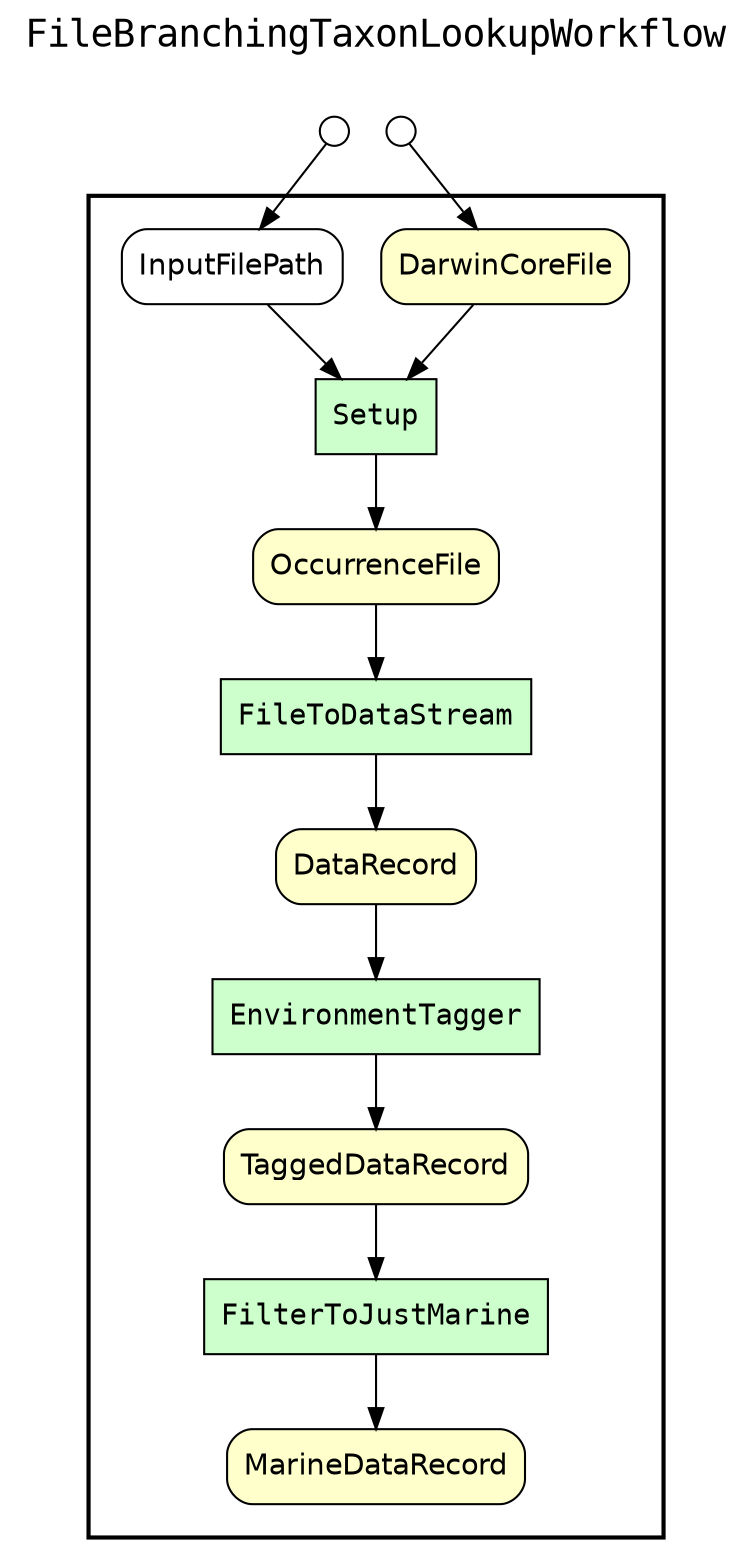 
digraph yw_data_view {
rankdir=TB
fontname=Courier; fontsize=18; labelloc=t
label="FileBranchingTaxonLookupWorkflow"
subgraph cluster_workflow { label=""; color=black; penwidth=2
subgraph cluster_workflow_inner { label=""; color=white
node[shape=box style="filled" fillcolor="#CCFFCC" peripheries=1 fontname=Courier]
EnvironmentTagger
FileToDataStream
Setup
FilterToJustMarine
node[shape=box style="filled" fillcolor="#CCFFCC" peripheries=1 fontname=Courier]
node[shape=box style="rounded,filled" fillcolor="#FFFFCC" peripheries=1 fontname=Helvetica]
DarwinCoreFile
OccurrenceFile
DataRecord
TaggedDataRecord
MarineDataRecord
node[shape=box style="rounded,filled" fillcolor="#FFFFFF" peripheries=1 fontname=Helvetica]
InputFilePath
}}
subgraph cluster_inflows { label=""; color=white; penwidth=2
subgraph cluster_inflows_inner { label=""; color=white
node[shape=circle fillcolor="#FFFFFF" peripheries=1 width=0.2]
DarwinCoreFile_inflow [label=""]
InputFilePath_inflow [label=""]
}}
subgraph cluster_outflows { label=""; color=white; penwidth=2
subgraph cluster_outflows_inner { label=""; color=white
node[shape=circle fillcolor="#FFFFFF" peripheries=1 width=0.2]
}}
TaggedDataRecord -> FilterToJustMarine
DataRecord -> EnvironmentTagger
OccurrenceFile -> FileToDataStream
DarwinCoreFile -> Setup
InputFilePath -> Setup
Setup -> OccurrenceFile
FileToDataStream -> DataRecord
EnvironmentTagger -> TaggedDataRecord
FilterToJustMarine -> MarineDataRecord
DarwinCoreFile_inflow -> DarwinCoreFile
InputFilePath_inflow -> InputFilePath
}

